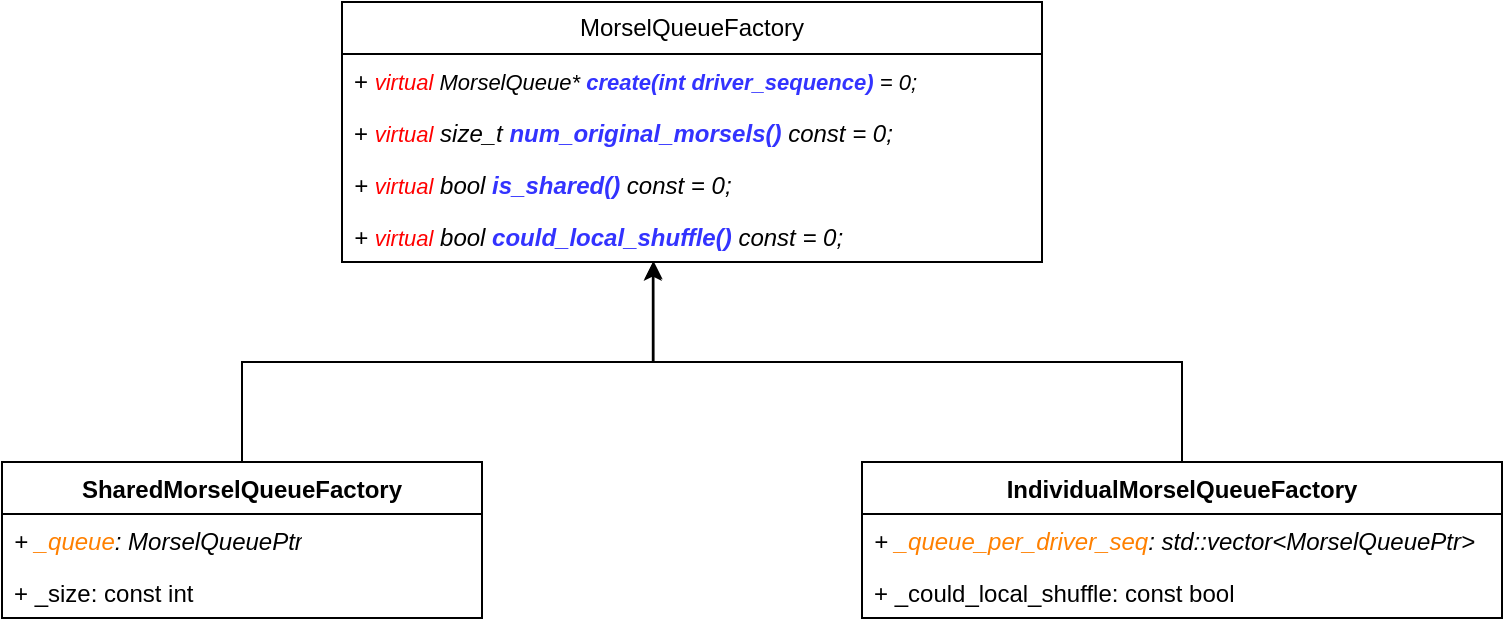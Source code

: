 <mxfile version="21.6.6" type="device">
  <diagram name="第 1 页" id="VVAiYZ6-t6Ixb3h2vfTi">
    <mxGraphModel dx="1728" dy="990" grid="1" gridSize="10" guides="1" tooltips="1" connect="1" arrows="1" fold="1" page="1" pageScale="1" pageWidth="827" pageHeight="1169" math="0" shadow="0">
      <root>
        <mxCell id="0" />
        <mxCell id="1" parent="0" />
        <mxCell id="_4pFyjOT5PPAY8ySI4j--1" value="MorselQueueFactory" style="swimlane;fontStyle=0;childLayout=stackLayout;horizontal=1;startSize=26;fillColor=none;horizontalStack=0;resizeParent=1;resizeParentMax=0;resizeLast=0;collapsible=1;marginBottom=0;whiteSpace=wrap;html=1;" vertex="1" parent="1">
          <mxGeometry x="220" y="240" width="350" height="130" as="geometry" />
        </mxCell>
        <mxCell id="_4pFyjOT5PPAY8ySI4j--2" value="+ &lt;i&gt;&lt;font style=&quot;font-size: 11px;&quot;&gt;&lt;font color=&quot;#ff0000&quot;&gt;virtual&lt;/font&gt; MorselQueue* &lt;font color=&quot;#3333ff&quot;&gt;&lt;b&gt;create(int driver_sequence)&lt;/b&gt; &lt;/font&gt;= 0;&lt;/font&gt;&lt;/i&gt;" style="text;strokeColor=none;fillColor=none;align=left;verticalAlign=top;spacingLeft=4;spacingRight=4;overflow=hidden;rotatable=0;points=[[0,0.5],[1,0.5]];portConstraint=eastwest;whiteSpace=wrap;html=1;" vertex="1" parent="_4pFyjOT5PPAY8ySI4j--1">
          <mxGeometry y="26" width="350" height="26" as="geometry" />
        </mxCell>
        <mxCell id="_4pFyjOT5PPAY8ySI4j--3" value="+&amp;nbsp;&lt;i style=&quot;border-color: var(--border-color);&quot;&gt;&lt;font style=&quot;border-color: var(--border-color); font-size: 11px;&quot;&gt;&lt;font style=&quot;border-color: var(--border-color);&quot; color=&quot;#ff0000&quot;&gt;virtual&lt;/font&gt;&lt;/font&gt;&lt;/i&gt;&lt;i&gt;&amp;nbsp;size_t &lt;font color=&quot;#3333ff&quot;&gt;&lt;b&gt;num_original_morsels() &lt;/b&gt;&lt;/font&gt;const = 0;&lt;/i&gt;" style="text;strokeColor=none;fillColor=none;align=left;verticalAlign=top;spacingLeft=4;spacingRight=4;overflow=hidden;rotatable=0;points=[[0,0.5],[1,0.5]];portConstraint=eastwest;whiteSpace=wrap;html=1;" vertex="1" parent="_4pFyjOT5PPAY8ySI4j--1">
          <mxGeometry y="52" width="350" height="26" as="geometry" />
        </mxCell>
        <mxCell id="_4pFyjOT5PPAY8ySI4j--4" value="&lt;i&gt;+&amp;nbsp;&lt;/i&gt;&lt;i style=&quot;border-color: var(--border-color);&quot;&gt;&lt;font style=&quot;border-color: var(--border-color); font-size: 11px;&quot;&gt;&lt;font style=&quot;border-color: var(--border-color);&quot; color=&quot;#ff0000&quot;&gt;virtual&lt;/font&gt;&lt;/font&gt;&lt;/i&gt;&lt;i&gt;&amp;nbsp;bool &lt;font color=&quot;#3333ff&quot;&gt;&lt;b&gt;is_shared()&lt;/b&gt;&lt;/font&gt; const = 0;&lt;/i&gt;" style="text;strokeColor=none;fillColor=none;align=left;verticalAlign=top;spacingLeft=4;spacingRight=4;overflow=hidden;rotatable=0;points=[[0,0.5],[1,0.5]];portConstraint=eastwest;whiteSpace=wrap;html=1;" vertex="1" parent="_4pFyjOT5PPAY8ySI4j--1">
          <mxGeometry y="78" width="350" height="26" as="geometry" />
        </mxCell>
        <mxCell id="_4pFyjOT5PPAY8ySI4j--5" value="&lt;i&gt;+&amp;nbsp;&lt;/i&gt;&lt;i style=&quot;border-color: var(--border-color);&quot;&gt;&lt;font style=&quot;border-color: var(--border-color); font-size: 11px;&quot;&gt;&lt;font style=&quot;border-color: var(--border-color);&quot; color=&quot;#ff0000&quot;&gt;virtual&lt;/font&gt;&lt;/font&gt;&lt;/i&gt;&lt;i&gt;&amp;nbsp;bool &lt;font color=&quot;#3333ff&quot;&gt;&lt;b&gt;could_local_shuffle()&lt;/b&gt; &lt;/font&gt;const = 0;&lt;/i&gt;" style="text;strokeColor=none;fillColor=none;align=left;verticalAlign=top;spacingLeft=4;spacingRight=4;overflow=hidden;rotatable=0;points=[[0,0.5],[1,0.5]];portConstraint=eastwest;whiteSpace=wrap;html=1;" vertex="1" parent="_4pFyjOT5PPAY8ySI4j--1">
          <mxGeometry y="104" width="350" height="26" as="geometry" />
        </mxCell>
        <mxCell id="_4pFyjOT5PPAY8ySI4j--14" style="edgeStyle=orthogonalEdgeStyle;rounded=0;orthogonalLoop=1;jettySize=auto;html=1;exitX=0.5;exitY=0;exitDx=0;exitDy=0;entryX=0.444;entryY=1.011;entryDx=0;entryDy=0;entryPerimeter=0;" edge="1" parent="1" source="_4pFyjOT5PPAY8ySI4j--6" target="_4pFyjOT5PPAY8ySI4j--5">
          <mxGeometry relative="1" as="geometry" />
        </mxCell>
        <mxCell id="_4pFyjOT5PPAY8ySI4j--6" value="SharedMorselQueueFactory" style="swimlane;fontStyle=1;align=center;verticalAlign=top;childLayout=stackLayout;horizontal=1;startSize=26;horizontalStack=0;resizeParent=1;resizeParentMax=0;resizeLast=0;collapsible=1;marginBottom=0;whiteSpace=wrap;html=1;" vertex="1" parent="1">
          <mxGeometry x="50" y="470" width="240" height="78" as="geometry" />
        </mxCell>
        <mxCell id="_4pFyjOT5PPAY8ySI4j--7" value="&lt;i&gt;+ &lt;font color=&quot;#ff8000&quot;&gt;_queue&lt;/font&gt;: MorselQueuePtr&lt;/i&gt;" style="text;strokeColor=none;fillColor=none;align=left;verticalAlign=top;spacingLeft=4;spacingRight=4;overflow=hidden;rotatable=0;points=[[0,0.5],[1,0.5]];portConstraint=eastwest;whiteSpace=wrap;html=1;" vertex="1" parent="_4pFyjOT5PPAY8ySI4j--6">
          <mxGeometry y="26" width="240" height="26" as="geometry" />
        </mxCell>
        <mxCell id="_4pFyjOT5PPAY8ySI4j--10" value="+ _size: const int" style="text;strokeColor=none;fillColor=none;align=left;verticalAlign=top;spacingLeft=4;spacingRight=4;overflow=hidden;rotatable=0;points=[[0,0.5],[1,0.5]];portConstraint=eastwest;whiteSpace=wrap;html=1;" vertex="1" parent="_4pFyjOT5PPAY8ySI4j--6">
          <mxGeometry y="52" width="240" height="26" as="geometry" />
        </mxCell>
        <mxCell id="_4pFyjOT5PPAY8ySI4j--15" style="edgeStyle=orthogonalEdgeStyle;rounded=0;orthogonalLoop=1;jettySize=auto;html=1;exitX=0.5;exitY=0;exitDx=0;exitDy=0;entryX=0.445;entryY=0.982;entryDx=0;entryDy=0;entryPerimeter=0;" edge="1" parent="1" source="_4pFyjOT5PPAY8ySI4j--11" target="_4pFyjOT5PPAY8ySI4j--5">
          <mxGeometry relative="1" as="geometry" />
        </mxCell>
        <mxCell id="_4pFyjOT5PPAY8ySI4j--11" value="IndividualMorselQueueFactory" style="swimlane;fontStyle=1;align=center;verticalAlign=top;childLayout=stackLayout;horizontal=1;startSize=26;horizontalStack=0;resizeParent=1;resizeParentMax=0;resizeLast=0;collapsible=1;marginBottom=0;whiteSpace=wrap;html=1;" vertex="1" parent="1">
          <mxGeometry x="480" y="470" width="320" height="78" as="geometry" />
        </mxCell>
        <mxCell id="_4pFyjOT5PPAY8ySI4j--12" value="&lt;i&gt;+ &lt;font color=&quot;#ff8000&quot;&gt;_queue_per_driver_seq&lt;/font&gt;: std::vector&amp;lt;MorselQueuePtr&amp;gt;&lt;/i&gt;" style="text;strokeColor=none;fillColor=none;align=left;verticalAlign=top;spacingLeft=4;spacingRight=4;overflow=hidden;rotatable=0;points=[[0,0.5],[1,0.5]];portConstraint=eastwest;whiteSpace=wrap;html=1;" vertex="1" parent="_4pFyjOT5PPAY8ySI4j--11">
          <mxGeometry y="26" width="320" height="26" as="geometry" />
        </mxCell>
        <mxCell id="_4pFyjOT5PPAY8ySI4j--13" value="+ _could_local_shuffle: const bool" style="text;strokeColor=none;fillColor=none;align=left;verticalAlign=top;spacingLeft=4;spacingRight=4;overflow=hidden;rotatable=0;points=[[0,0.5],[1,0.5]];portConstraint=eastwest;whiteSpace=wrap;html=1;" vertex="1" parent="_4pFyjOT5PPAY8ySI4j--11">
          <mxGeometry y="52" width="320" height="26" as="geometry" />
        </mxCell>
      </root>
    </mxGraphModel>
  </diagram>
</mxfile>
